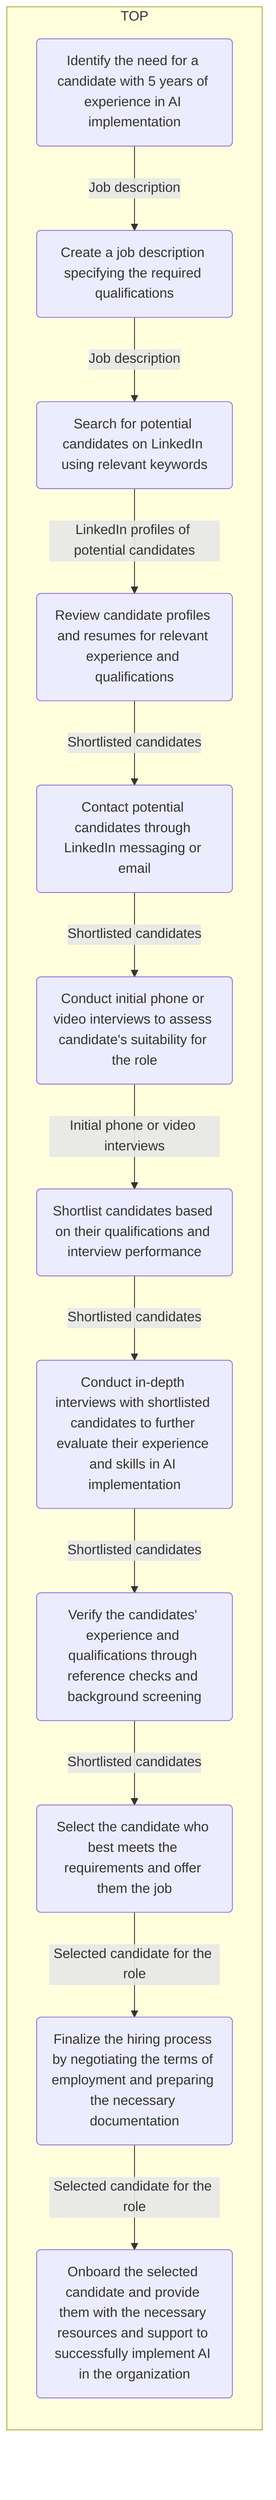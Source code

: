 flowchart TD
subgraph TOP
direction TB
SistemResponse("Identify the need for a candidate with 5 years of experience in AI implementation") -->|Job description| CreateJobDescription("Create a job description specifying the required qualifications")
CreateJobDescription -->|Job description| SearchCandidates("Search for potential candidates on LinkedIn using relevant keywords")
SearchCandidates -->|LinkedIn profiles of potential candidates| ReviewProfiles("Review candidate profiles and resumes for relevant experience and qualifications")
ReviewProfiles -->|Shortlisted candidates| ContactCandidates("Contact potential candidates through LinkedIn messaging or email")
ContactCandidates -->|Shortlisted candidates| InitialInterview("Conduct initial phone or video interviews to assess candidate's suitability for the role")
InitialInterview -->|Initial phone or video interviews| ShortlistCandidates("Shortlist candidates based on their qualifications and interview performance")
ShortlistCandidates -->|Shortlisted candidates| InDepthInterview("Conduct in-depth interviews with shortlisted candidates to further evaluate their experience and skills in AI implementation")
InDepthInterview -->|Shortlisted candidates| VerifyQualifications("Verify the candidates' experience and qualifications through reference checks and background screening")
VerifyQualifications -->|Shortlisted candidates| SelectCandidate("Select the candidate who best meets the requirements and offer them the job")
SelectCandidate -->|Selected candidate for the role| FinalizeHiring("Finalize the hiring process by negotiating the terms of employment and preparing the necessary documentation")
FinalizeHiring -->|Selected candidate for the role| OnboardCandidate("Onboard the selected candidate and provide them with the necessary resources and support to successfully implement AI in the organization")
end